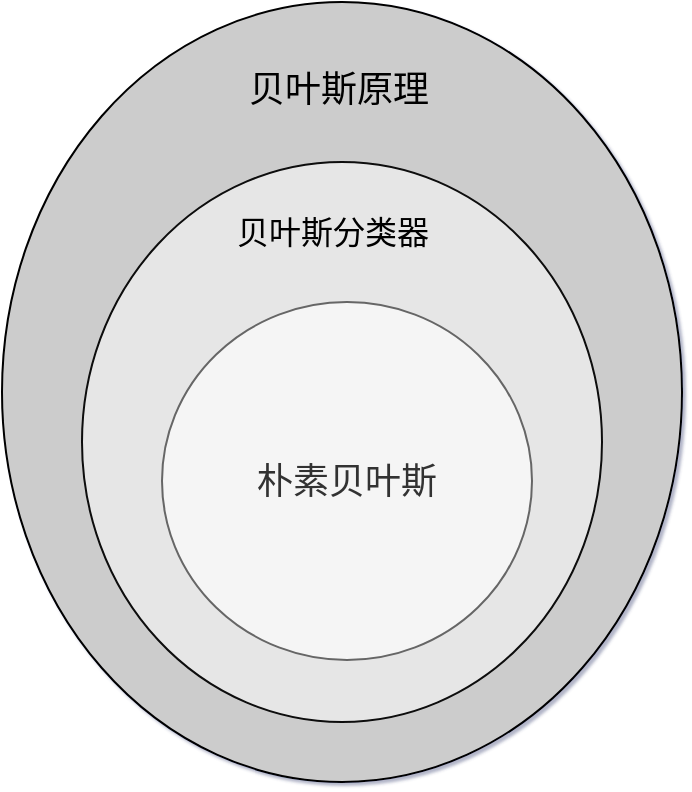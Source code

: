 <mxfile version="21.5.1" type="github">
  <diagram name="第 1 页" id="AxzvuJnG2eA_lrtSdkLd">
    <mxGraphModel dx="1434" dy="755" grid="0" gridSize="10" guides="1" tooltips="1" connect="1" arrows="1" fold="1" page="1" pageScale="1" pageWidth="827" pageHeight="1169" background="none" math="0" shadow="1">
      <root>
        <mxCell id="0" />
        <mxCell id="1" parent="0" />
        <mxCell id="iPJSiOSNo4McJhQbUnHn-3" value="" style="ellipse;whiteSpace=wrap;html=1;fillColor=#CCCCCC;strokeColor=default;fillStyle=auto;fontColor=#333333;gradientColor=none;" parent="1" vertex="1">
          <mxGeometry x="210" y="120" width="340" height="390" as="geometry" />
        </mxCell>
        <mxCell id="iPJSiOSNo4McJhQbUnHn-4" value="" style="ellipse;whiteSpace=wrap;html=1;fillColor=#E6E6E6;strokeColor=#0d0d0d;fillStyle=auto;gradientColor=none;" parent="1" vertex="1">
          <mxGeometry x="250" y="200" width="260" height="280" as="geometry" />
        </mxCell>
        <mxCell id="iPJSiOSNo4McJhQbUnHn-5" value="&lt;font face=&quot;Verdana&quot; style=&quot;font-size: 18px;&quot;&gt;朴素贝叶斯&lt;/font&gt;" style="ellipse;whiteSpace=wrap;html=1;fillColor=#f5f5f5;strokeColor=#666666;fontColor=#333333;" parent="1" vertex="1">
          <mxGeometry x="290" y="270" width="185" height="179" as="geometry" />
        </mxCell>
        <mxCell id="iPJSiOSNo4McJhQbUnHn-6" value="&lt;font style=&quot;font-size: 16px;&quot;&gt;贝叶斯分类器&lt;/font&gt;" style="text;html=1;align=center;verticalAlign=middle;resizable=0;points=[];autosize=1;strokeColor=none;fillColor=none;" parent="1" vertex="1">
          <mxGeometry x="315" y="220" width="120" height="30" as="geometry" />
        </mxCell>
        <mxCell id="iPJSiOSNo4McJhQbUnHn-7" value="&lt;font style=&quot;font-size: 18px;&quot;&gt;贝叶斯原理&lt;/font&gt;" style="text;html=1;align=center;verticalAlign=middle;resizable=0;points=[];autosize=1;strokeColor=none;fillColor=none;" parent="1" vertex="1">
          <mxGeometry x="323" y="144" width="110" height="40" as="geometry" />
        </mxCell>
      </root>
    </mxGraphModel>
  </diagram>
</mxfile>
